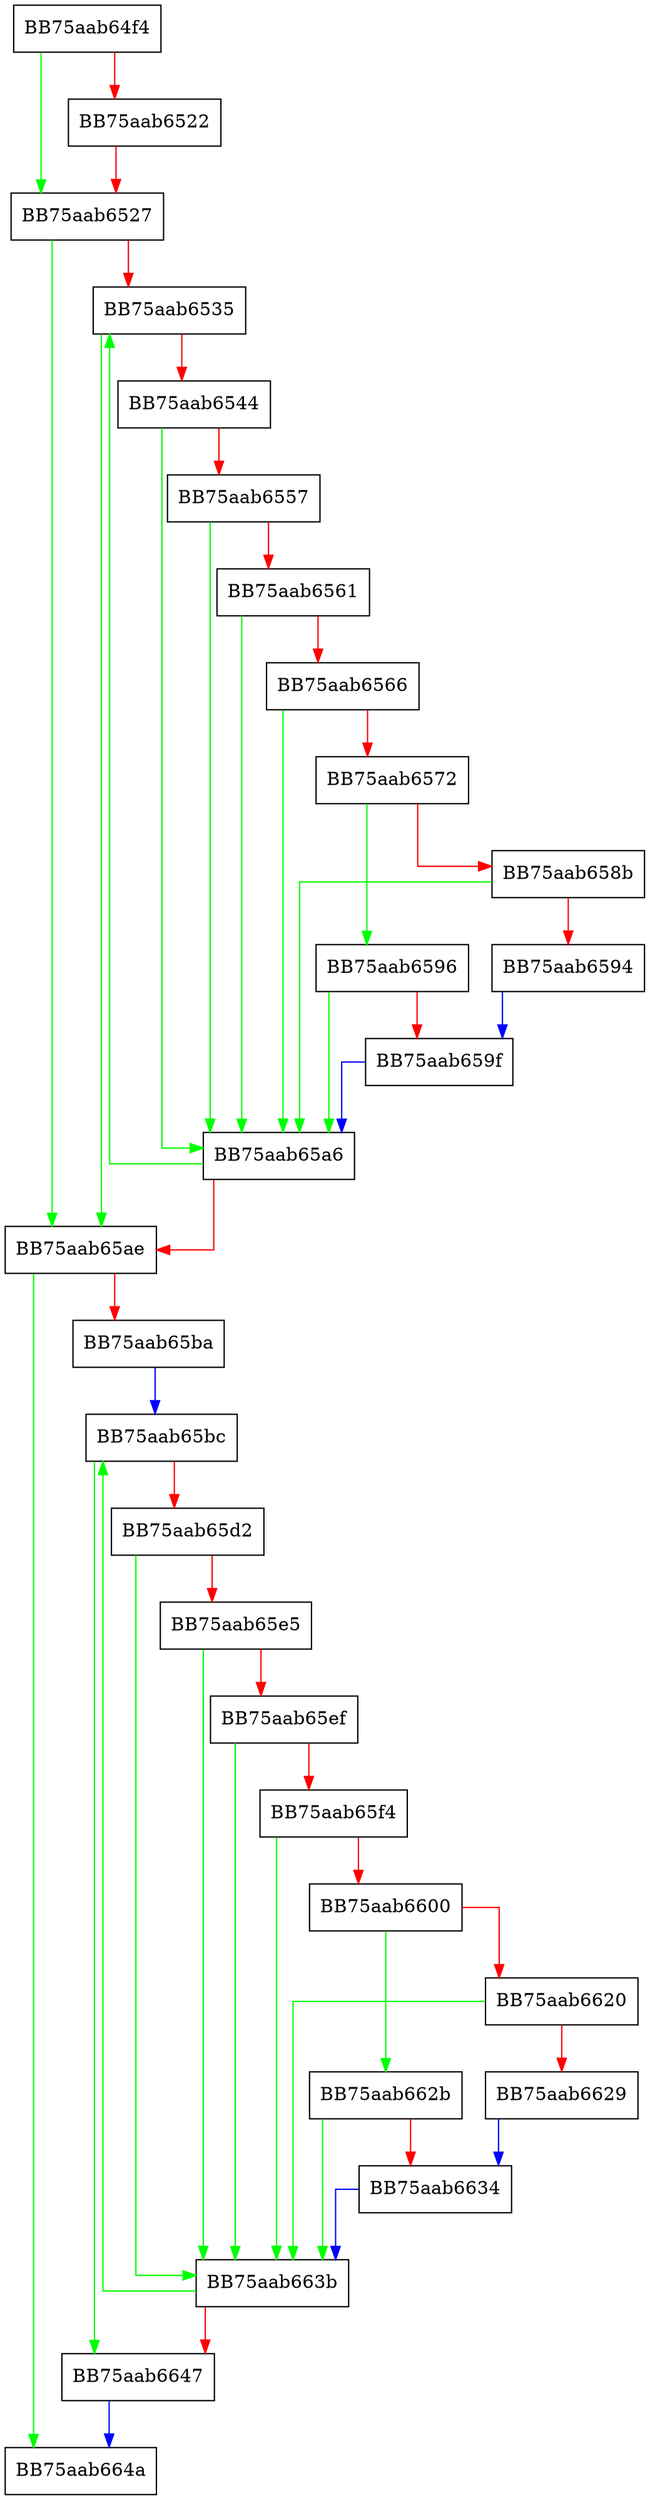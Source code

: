 digraph get_threat_list {
  node [shape="box"];
  graph [splines=ortho];
  BB75aab64f4 -> BB75aab6527 [color="green"];
  BB75aab64f4 -> BB75aab6522 [color="red"];
  BB75aab6522 -> BB75aab6527 [color="red"];
  BB75aab6527 -> BB75aab65ae [color="green"];
  BB75aab6527 -> BB75aab6535 [color="red"];
  BB75aab6535 -> BB75aab65ae [color="green"];
  BB75aab6535 -> BB75aab6544 [color="red"];
  BB75aab6544 -> BB75aab65a6 [color="green"];
  BB75aab6544 -> BB75aab6557 [color="red"];
  BB75aab6557 -> BB75aab65a6 [color="green"];
  BB75aab6557 -> BB75aab6561 [color="red"];
  BB75aab6561 -> BB75aab65a6 [color="green"];
  BB75aab6561 -> BB75aab6566 [color="red"];
  BB75aab6566 -> BB75aab65a6 [color="green"];
  BB75aab6566 -> BB75aab6572 [color="red"];
  BB75aab6572 -> BB75aab6596 [color="green"];
  BB75aab6572 -> BB75aab658b [color="red"];
  BB75aab658b -> BB75aab65a6 [color="green"];
  BB75aab658b -> BB75aab6594 [color="red"];
  BB75aab6594 -> BB75aab659f [color="blue"];
  BB75aab6596 -> BB75aab65a6 [color="green"];
  BB75aab6596 -> BB75aab659f [color="red"];
  BB75aab659f -> BB75aab65a6 [color="blue"];
  BB75aab65a6 -> BB75aab6535 [color="green"];
  BB75aab65a6 -> BB75aab65ae [color="red"];
  BB75aab65ae -> BB75aab664a [color="green"];
  BB75aab65ae -> BB75aab65ba [color="red"];
  BB75aab65ba -> BB75aab65bc [color="blue"];
  BB75aab65bc -> BB75aab6647 [color="green"];
  BB75aab65bc -> BB75aab65d2 [color="red"];
  BB75aab65d2 -> BB75aab663b [color="green"];
  BB75aab65d2 -> BB75aab65e5 [color="red"];
  BB75aab65e5 -> BB75aab663b [color="green"];
  BB75aab65e5 -> BB75aab65ef [color="red"];
  BB75aab65ef -> BB75aab663b [color="green"];
  BB75aab65ef -> BB75aab65f4 [color="red"];
  BB75aab65f4 -> BB75aab663b [color="green"];
  BB75aab65f4 -> BB75aab6600 [color="red"];
  BB75aab6600 -> BB75aab662b [color="green"];
  BB75aab6600 -> BB75aab6620 [color="red"];
  BB75aab6620 -> BB75aab663b [color="green"];
  BB75aab6620 -> BB75aab6629 [color="red"];
  BB75aab6629 -> BB75aab6634 [color="blue"];
  BB75aab662b -> BB75aab663b [color="green"];
  BB75aab662b -> BB75aab6634 [color="red"];
  BB75aab6634 -> BB75aab663b [color="blue"];
  BB75aab663b -> BB75aab65bc [color="green"];
  BB75aab663b -> BB75aab6647 [color="red"];
  BB75aab6647 -> BB75aab664a [color="blue"];
}
